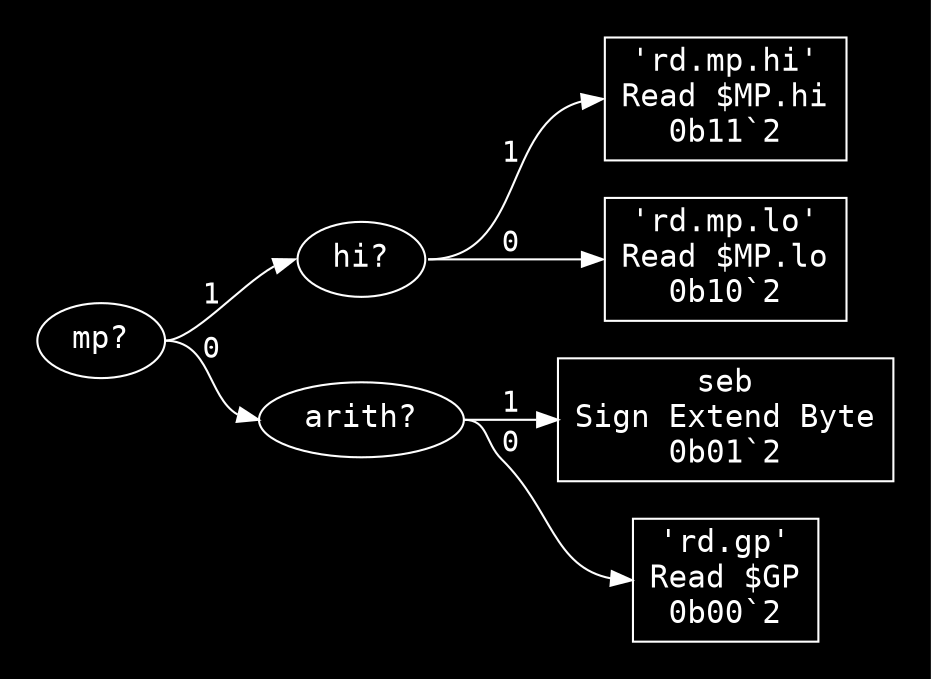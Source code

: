 digraph "Format r(2)" {
  graph [dpi = 100, bgcolor="#111", fontcolor="white", rankdir=LR, pad="0.25"];
  node [fontname = "Courier", fontsize="15pt", color="white", fontcolor="white"];
  edge [fontname = "Courier", color="white", fontcolor="white"];
  "mp_13043438" [label = "mp?", shape = ellipse];
  "mp_13043438":e -> "hi_11502045":w [label = "1"];
  "mp_13043438":e -> "arith_15716011":w [label = "0"];
  "hi_11502045" [label = "hi?", shape = ellipse];
  "hi_11502045":e -> "'rd.mp.hi'_6753187":w [label = "1"];
  "hi_11502045":e -> "'rd.mp.lo'_9626836":w [label = "0"];
  "'rd.mp.hi'_6753187" [label = "'rd.mp.hi'\nRead $MP.hi\n0b11`2", shape = rectangle];
  "'rd.mp.lo'_9626836" [label = "'rd.mp.lo'\nRead $MP.lo\n0b10`2", shape = rectangle];
  "arith_15716011" [label = "arith?", shape = ellipse];
  "arith_15716011":e -> "seb_8359608":w [label = "1"];
  "arith_15716011":e -> "'rd.gp'_7170807":w [label = "0"];
  "seb_8359608" [label = "seb\nSign Extend Byte\n0b01`2", shape = rectangle];
  "'rd.gp'_7170807" [label = "'rd.gp'\nRead $GP\n0b00`2", shape = rectangle];
}
